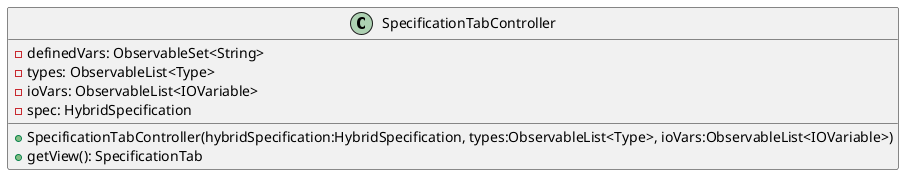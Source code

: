 @startuml

    class SpecificationTabController {
        -definedVars: ObservableSet<String>
        -types: ObservableList<Type>
        -ioVars: ObservableList<IOVariable>
        -spec: HybridSpecification
        +SpecificationTabController(hybridSpecification:HybridSpecification, types:ObservableList<Type>, ioVars:ObservableList<IOVariable>)
        +getView(): SpecificationTab
    }

@enduml

